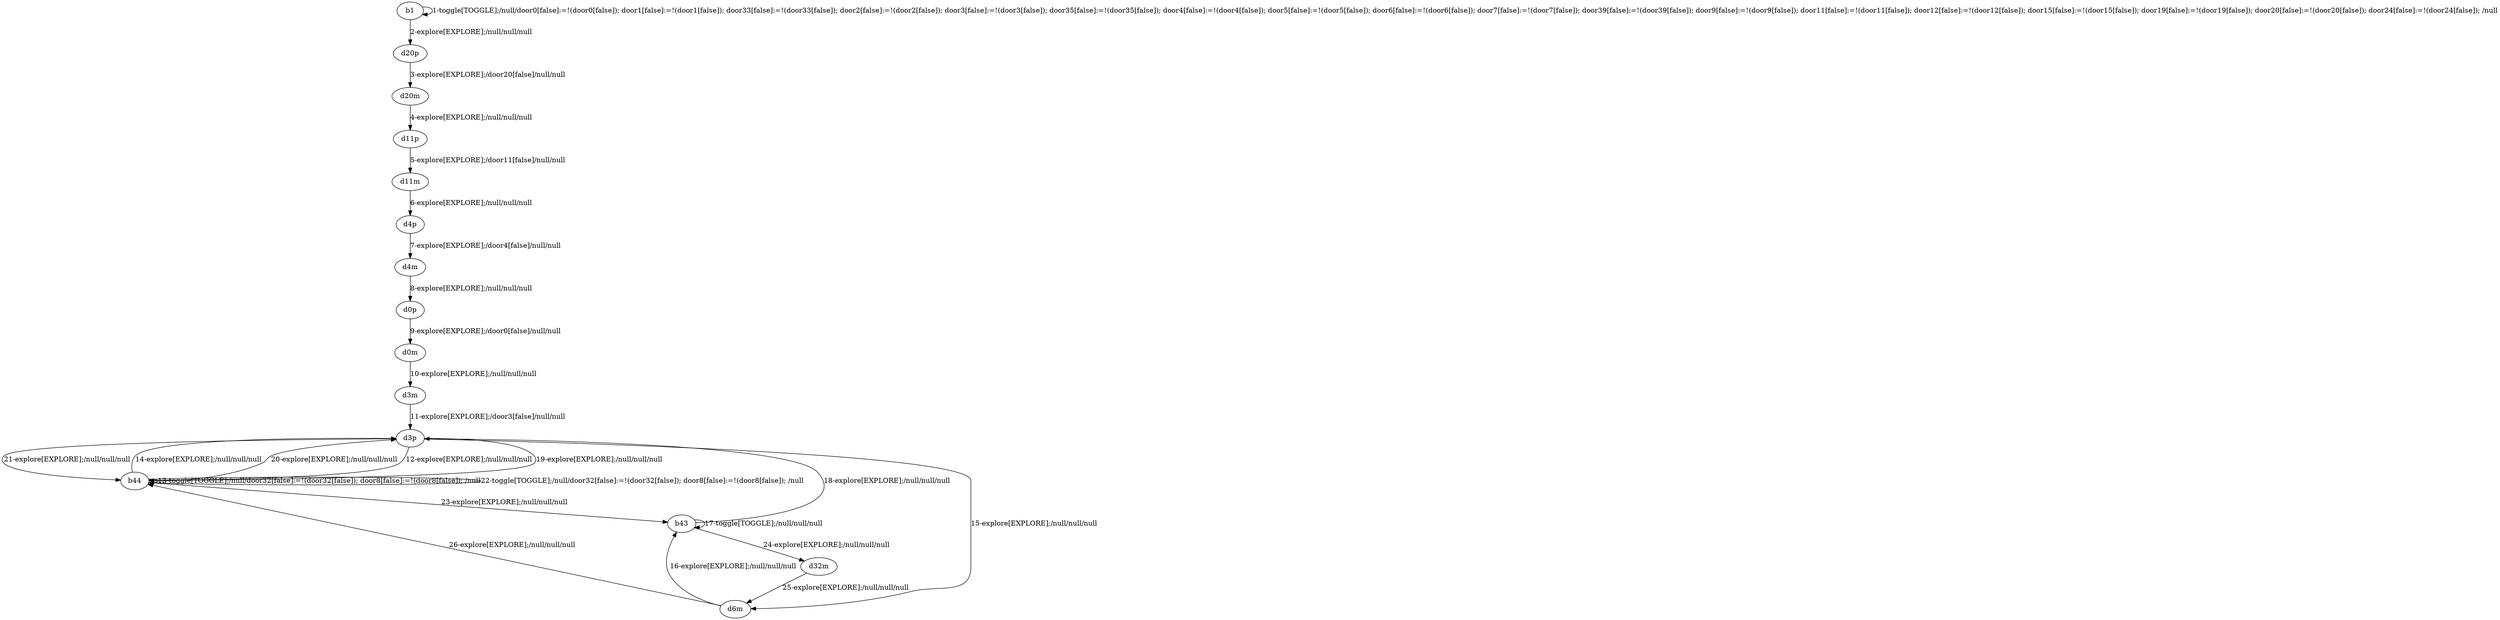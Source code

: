 # Total number of goals covered by this test: 1
# d6m --> b44

digraph g {
"b1" -> "b1" [label = "1-toggle[TOGGLE];/null/door0[false]:=!(door0[false]); door1[false]:=!(door1[false]); door33[false]:=!(door33[false]); door2[false]:=!(door2[false]); door3[false]:=!(door3[false]); door35[false]:=!(door35[false]); door4[false]:=!(door4[false]); door5[false]:=!(door5[false]); door6[false]:=!(door6[false]); door7[false]:=!(door7[false]); door39[false]:=!(door39[false]); door9[false]:=!(door9[false]); door11[false]:=!(door11[false]); door12[false]:=!(door12[false]); door15[false]:=!(door15[false]); door19[false]:=!(door19[false]); door20[false]:=!(door20[false]); door24[false]:=!(door24[false]); /null"];
"b1" -> "d20p" [label = "2-explore[EXPLORE];/null/null/null"];
"d20p" -> "d20m" [label = "3-explore[EXPLORE];/door20[false]/null/null"];
"d20m" -> "d11p" [label = "4-explore[EXPLORE];/null/null/null"];
"d11p" -> "d11m" [label = "5-explore[EXPLORE];/door11[false]/null/null"];
"d11m" -> "d4p" [label = "6-explore[EXPLORE];/null/null/null"];
"d4p" -> "d4m" [label = "7-explore[EXPLORE];/door4[false]/null/null"];
"d4m" -> "d0p" [label = "8-explore[EXPLORE];/null/null/null"];
"d0p" -> "d0m" [label = "9-explore[EXPLORE];/door0[false]/null/null"];
"d0m" -> "d3m" [label = "10-explore[EXPLORE];/null/null/null"];
"d3m" -> "d3p" [label = "11-explore[EXPLORE];/door3[false]/null/null"];
"d3p" -> "b44" [label = "12-explore[EXPLORE];/null/null/null"];
"b44" -> "b44" [label = "13-toggle[TOGGLE];/null/door32[false]:=!(door32[false]); door8[false]:=!(door8[false]); /null"];
"b44" -> "d3p" [label = "14-explore[EXPLORE];/null/null/null"];
"d3p" -> "d6m" [label = "15-explore[EXPLORE];/null/null/null"];
"d6m" -> "b43" [label = "16-explore[EXPLORE];/null/null/null"];
"b43" -> "b43" [label = "17-toggle[TOGGLE];/null/null/null"];
"b43" -> "d3p" [label = "18-explore[EXPLORE];/null/null/null"];
"d3p" -> "b44" [label = "19-explore[EXPLORE];/null/null/null"];
"b44" -> "d3p" [label = "20-explore[EXPLORE];/null/null/null"];
"d3p" -> "b44" [label = "21-explore[EXPLORE];/null/null/null"];
"b44" -> "b44" [label = "22-toggle[TOGGLE];/null/door32[false]:=!(door32[false]); door8[false]:=!(door8[false]); /null"];
"b44" -> "b43" [label = "23-explore[EXPLORE];/null/null/null"];
"b43" -> "d32m" [label = "24-explore[EXPLORE];/null/null/null"];
"d32m" -> "d6m" [label = "25-explore[EXPLORE];/null/null/null"];
"d6m" -> "b44" [label = "26-explore[EXPLORE];/null/null/null"];
}